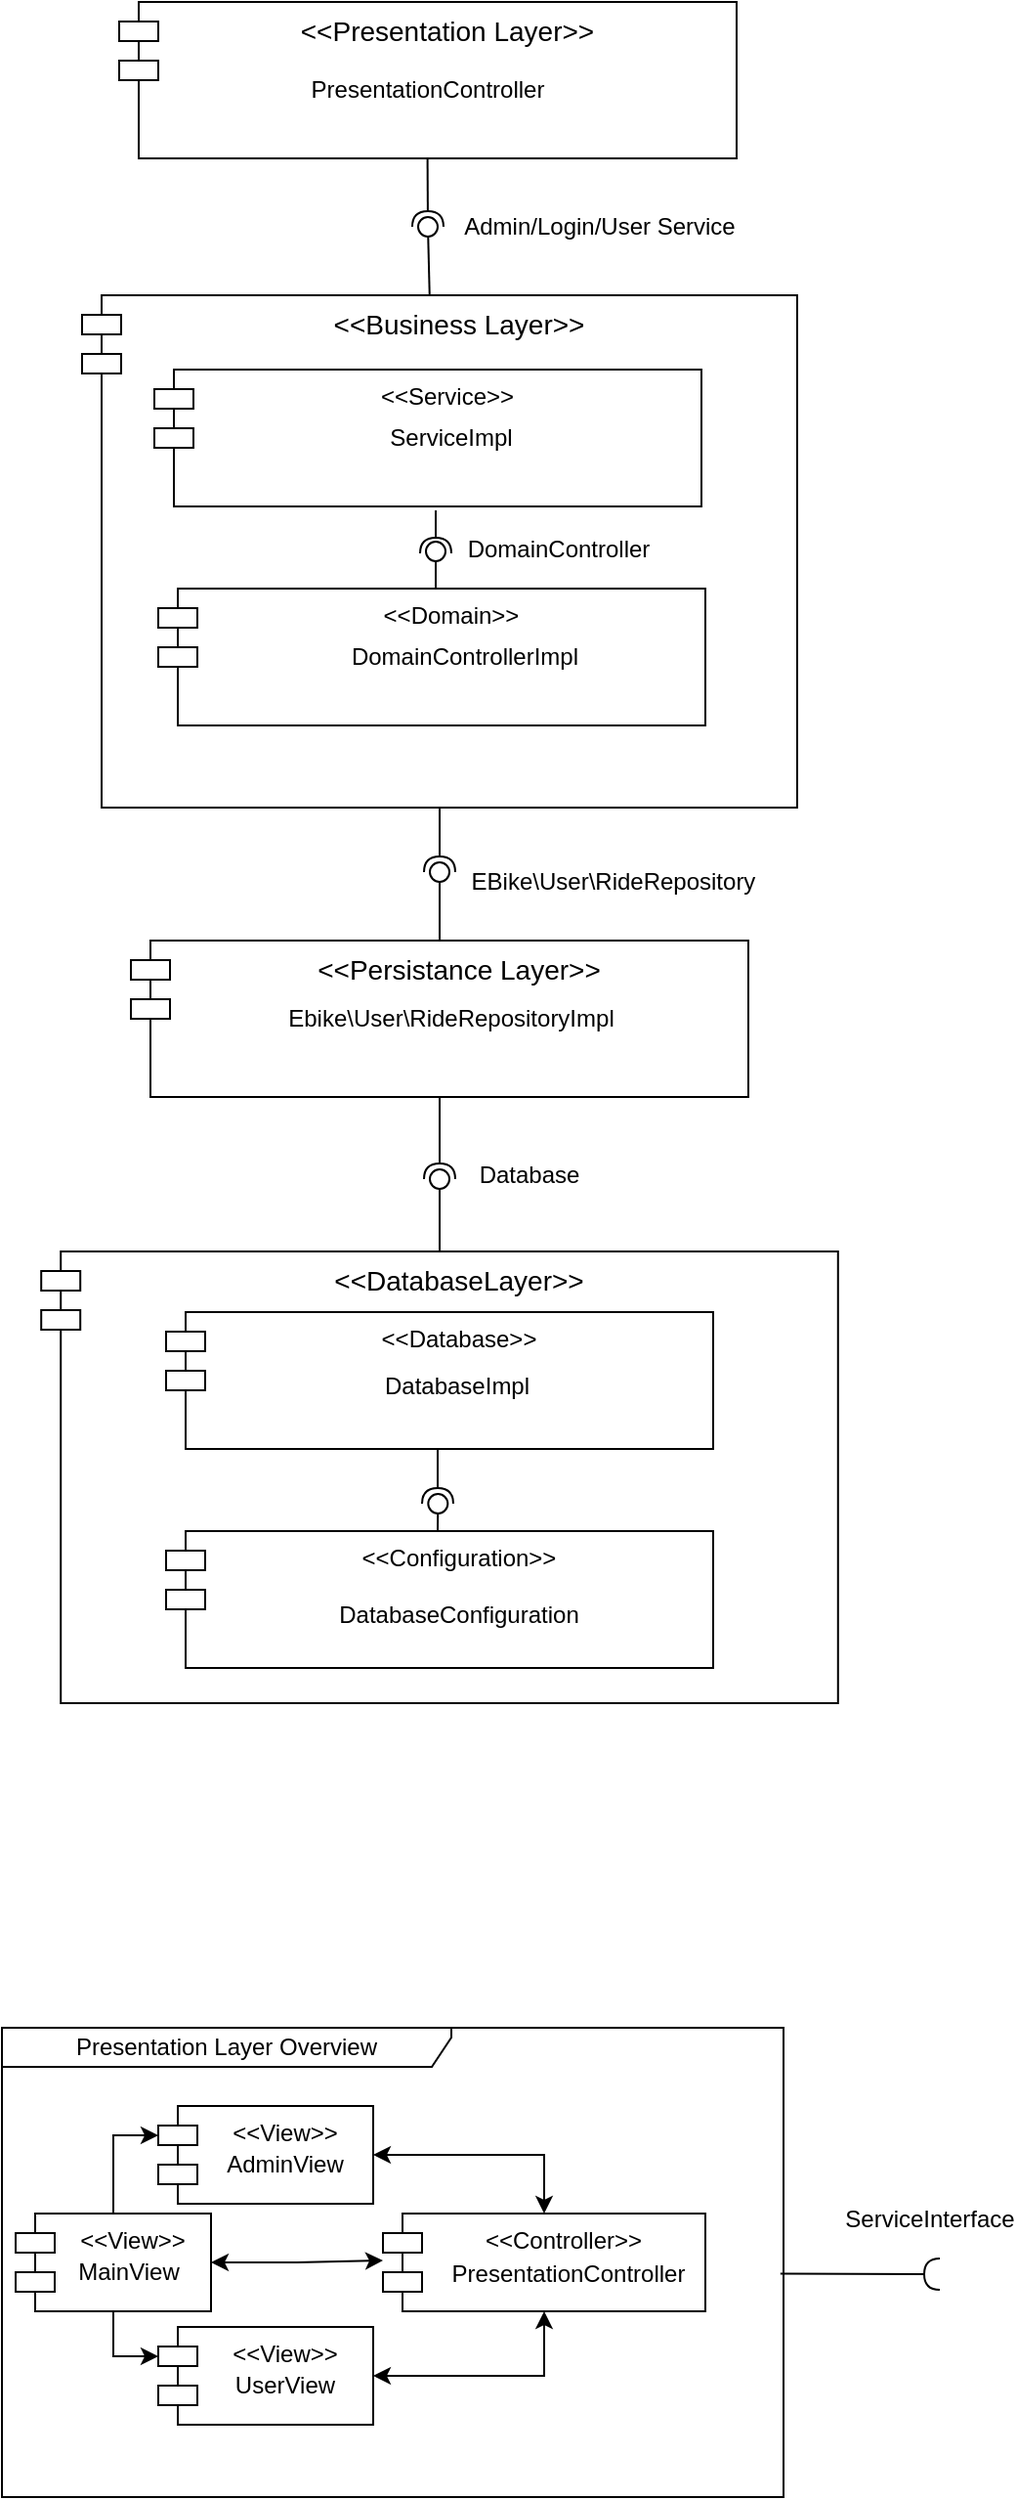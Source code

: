 <mxfile version="24.8.0" pages="2">
  <diagram name="Pagina-1" id="c3PeMlmYhVm_OtVVrb6A">
    <mxGraphModel dx="2049" dy="1180" grid="0" gridSize="10" guides="1" tooltips="1" connect="1" arrows="1" fold="1" page="1" pageScale="1" pageWidth="827" pageHeight="1169" math="0" shadow="0">
      <root>
        <mxCell id="0" />
        <mxCell id="1" parent="0" />
        <mxCell id="GrfyNZvaDYdlivfQ1Pi2-1" value="&lt;font style=&quot;font-size: 14px;&quot;&gt;&amp;lt;&amp;lt;Presentation Layer&amp;gt;&amp;gt;&lt;/font&gt;" style="shape=module;align=left;spacingLeft=20;align=center;verticalAlign=top;whiteSpace=wrap;html=1;" parent="1" vertex="1">
          <mxGeometry x="250" width="316" height="80" as="geometry" />
        </mxCell>
        <mxCell id="GrfyNZvaDYdlivfQ1Pi2-2" value="&lt;font style=&quot;font-size: 14px;&quot;&gt;&amp;lt;&amp;lt;Business Layer&amp;gt;&amp;gt;&lt;/font&gt;" style="shape=module;align=left;spacingLeft=20;align=center;verticalAlign=top;whiteSpace=wrap;html=1;" parent="1" vertex="1">
          <mxGeometry x="231" y="150" width="366" height="262" as="geometry" />
        </mxCell>
        <mxCell id="GrfyNZvaDYdlivfQ1Pi2-7" value="" style="ellipse;whiteSpace=wrap;html=1;align=center;aspect=fixed;fillColor=none;strokeColor=none;resizable=0;perimeter=centerPerimeter;rotatable=0;allowArrows=0;points=[];outlineConnect=1;" parent="1" vertex="1">
          <mxGeometry x="215" y="140" width="10" height="10" as="geometry" />
        </mxCell>
        <mxCell id="GrfyNZvaDYdlivfQ1Pi2-8" value="" style="rounded=0;orthogonalLoop=1;jettySize=auto;html=1;endArrow=halfCircle;endFill=0;endSize=6;strokeWidth=1;sketch=0;exitX=0.5;exitY=1;exitDx=0;exitDy=0;" parent="1" edge="1">
          <mxGeometry relative="1" as="geometry">
            <mxPoint x="407.8" y="80" as="sourcePoint" />
            <mxPoint x="408" y="115" as="targetPoint" />
          </mxGeometry>
        </mxCell>
        <mxCell id="GrfyNZvaDYdlivfQ1Pi2-9" value="" style="rounded=0;orthogonalLoop=1;jettySize=auto;html=1;endArrow=oval;endFill=0;sketch=0;sourcePerimeterSpacing=0;targetPerimeterSpacing=0;endSize=10;exitX=0.486;exitY=0;exitDx=0;exitDy=0;exitPerimeter=0;" parent="1" source="GrfyNZvaDYdlivfQ1Pi2-2" edge="1">
          <mxGeometry relative="1" as="geometry">
            <mxPoint x="440" y="125" as="sourcePoint" />
            <mxPoint x="408" y="115" as="targetPoint" />
          </mxGeometry>
        </mxCell>
        <mxCell id="GrfyNZvaDYdlivfQ1Pi2-10" value="" style="ellipse;whiteSpace=wrap;html=1;align=center;aspect=fixed;fillColor=none;strokeColor=none;resizable=0;perimeter=centerPerimeter;rotatable=0;allowArrows=0;points=[];outlineConnect=1;" parent="1" vertex="1">
          <mxGeometry x="455" y="120" width="10" height="10" as="geometry" />
        </mxCell>
        <mxCell id="GrfyNZvaDYdlivfQ1Pi2-11" value="&lt;font style=&quot;font-size: 14px;&quot;&gt;&amp;lt;&amp;lt;Persistance Layer&amp;gt;&amp;gt;&lt;/font&gt;" style="shape=module;align=left;spacingLeft=20;align=center;verticalAlign=top;whiteSpace=wrap;html=1;" parent="1" vertex="1">
          <mxGeometry x="256" y="480" width="316" height="80" as="geometry" />
        </mxCell>
        <mxCell id="GrfyNZvaDYdlivfQ1Pi2-12" value="&lt;font style=&quot;font-size: 14px;&quot;&gt;&amp;lt;&amp;lt;DatabaseLayer&amp;gt;&amp;gt;&lt;/font&gt;" style="shape=module;align=left;spacingLeft=20;align=center;verticalAlign=top;whiteSpace=wrap;html=1;" parent="1" vertex="1">
          <mxGeometry x="210.1" y="639" width="407.8" height="231" as="geometry" />
        </mxCell>
        <mxCell id="GrfyNZvaDYdlivfQ1Pi2-15" value="" style="rounded=0;orthogonalLoop=1;jettySize=auto;html=1;endArrow=halfCircle;endFill=0;endSize=6;strokeWidth=1;sketch=0;exitX=0.5;exitY=1;exitDx=0;exitDy=0;" parent="1" source="GrfyNZvaDYdlivfQ1Pi2-11" edge="1">
          <mxGeometry relative="1" as="geometry">
            <mxPoint x="480" y="495" as="sourcePoint" />
            <mxPoint x="414" y="602" as="targetPoint" />
            <Array as="points" />
          </mxGeometry>
        </mxCell>
        <mxCell id="GrfyNZvaDYdlivfQ1Pi2-16" value="" style="rounded=0;orthogonalLoop=1;jettySize=auto;html=1;endArrow=oval;endFill=0;sketch=0;sourcePerimeterSpacing=0;targetPerimeterSpacing=0;endSize=10;exitX=0.5;exitY=0;exitDx=0;exitDy=0;" parent="1" source="GrfyNZvaDYdlivfQ1Pi2-12" edge="1">
          <mxGeometry relative="1" as="geometry">
            <mxPoint x="440" y="495" as="sourcePoint" />
            <mxPoint x="414" y="602" as="targetPoint" />
          </mxGeometry>
        </mxCell>
        <mxCell id="GrfyNZvaDYdlivfQ1Pi2-17" value="" style="ellipse;whiteSpace=wrap;html=1;align=center;aspect=fixed;fillColor=none;strokeColor=none;resizable=0;perimeter=centerPerimeter;rotatable=0;allowArrows=0;points=[];outlineConnect=1;" parent="1" vertex="1">
          <mxGeometry x="455" y="490" width="10" height="10" as="geometry" />
        </mxCell>
        <mxCell id="GrfyNZvaDYdlivfQ1Pi2-20" value="" style="ellipse;whiteSpace=wrap;html=1;align=center;aspect=fixed;fillColor=none;strokeColor=none;resizable=0;perimeter=centerPerimeter;rotatable=0;allowArrows=0;points=[];outlineConnect=1;" parent="1" vertex="1">
          <mxGeometry x="305" y="270" width="10" height="10" as="geometry" />
        </mxCell>
        <mxCell id="GrfyNZvaDYdlivfQ1Pi2-22" value="" style="rounded=0;orthogonalLoop=1;jettySize=auto;html=1;endArrow=oval;endFill=0;sketch=0;sourcePerimeterSpacing=0;targetPerimeterSpacing=0;endSize=10;exitX=0.5;exitY=0;exitDx=0;exitDy=0;" parent="1" source="GrfyNZvaDYdlivfQ1Pi2-11" edge="1">
          <mxGeometry relative="1" as="geometry">
            <mxPoint x="500" y="330" as="sourcePoint" />
            <mxPoint x="414" y="445" as="targetPoint" />
          </mxGeometry>
        </mxCell>
        <mxCell id="GrfyNZvaDYdlivfQ1Pi2-23" value="&amp;lt;&amp;lt;Service&amp;gt;&amp;gt;" style="shape=module;align=left;spacingLeft=20;align=center;verticalAlign=top;whiteSpace=wrap;html=1;" parent="1" vertex="1">
          <mxGeometry x="268" y="188" width="280" height="70" as="geometry" />
        </mxCell>
        <mxCell id="GrfyNZvaDYdlivfQ1Pi2-24" value="&amp;lt;&amp;lt;Domain&amp;gt;&amp;gt;" style="shape=module;align=left;spacingLeft=20;align=center;verticalAlign=top;whiteSpace=wrap;html=1;" parent="1" vertex="1">
          <mxGeometry x="270" y="300" width="280" height="70" as="geometry" />
        </mxCell>
        <mxCell id="GrfyNZvaDYdlivfQ1Pi2-25" value="Admin/Login/User Service" style="text;html=1;align=center;verticalAlign=middle;whiteSpace=wrap;rounded=0;" parent="1" vertex="1">
          <mxGeometry x="391" y="100" width="210" height="30" as="geometry" />
        </mxCell>
        <mxCell id="GrfyNZvaDYdlivfQ1Pi2-26" value="PresentationController" style="text;html=1;align=center;verticalAlign=middle;whiteSpace=wrap;rounded=0;" parent="1" vertex="1">
          <mxGeometry x="342" y="30" width="132" height="30" as="geometry" />
        </mxCell>
        <mxCell id="SnBdltg-QybXKME15Al6-5" value="DomainController" style="text;html=1;align=center;verticalAlign=middle;whiteSpace=wrap;rounded=0;" parent="1" vertex="1">
          <mxGeometry x="425" y="270" width="100" height="20" as="geometry" />
        </mxCell>
        <mxCell id="SnBdltg-QybXKME15Al6-6" value="ServiceImpl" style="text;html=1;align=center;verticalAlign=middle;whiteSpace=wrap;rounded=0;" parent="1" vertex="1">
          <mxGeometry x="375" y="208" width="90" height="30" as="geometry" />
        </mxCell>
        <mxCell id="SnBdltg-QybXKME15Al6-8" value="DomainControllerImpl" style="text;html=1;align=center;verticalAlign=middle;whiteSpace=wrap;rounded=0;" parent="1" vertex="1">
          <mxGeometry x="367" y="320" width="120" height="30" as="geometry" />
        </mxCell>
        <mxCell id="SnBdltg-QybXKME15Al6-9" value="EBike\User\RideRepository" style="text;html=1;align=center;verticalAlign=middle;whiteSpace=wrap;rounded=0;" parent="1" vertex="1">
          <mxGeometry x="425" y="435" width="156" height="30" as="geometry" />
        </mxCell>
        <mxCell id="SnBdltg-QybXKME15Al6-10" value="Ebike\User\RideRepositoryImpl" style="text;html=1;align=center;verticalAlign=middle;whiteSpace=wrap;rounded=0;" parent="1" vertex="1">
          <mxGeometry x="334" y="505" width="172" height="30" as="geometry" />
        </mxCell>
        <mxCell id="SnBdltg-QybXKME15Al6-11" value="Database" style="text;html=1;align=center;verticalAlign=middle;whiteSpace=wrap;rounded=0;" parent="1" vertex="1">
          <mxGeometry x="430" y="585" width="60" height="30" as="geometry" />
        </mxCell>
        <mxCell id="SnBdltg-QybXKME15Al6-14" value="Presentation Layer Overview" style="shape=umlFrame;whiteSpace=wrap;html=1;pointerEvents=0;width=230;height=20;" parent="1" vertex="1">
          <mxGeometry x="190" y="1036" width="400" height="240" as="geometry" />
        </mxCell>
        <mxCell id="SnBdltg-QybXKME15Al6-20" style="edgeStyle=orthogonalEdgeStyle;rounded=0;orthogonalLoop=1;jettySize=auto;html=1;exitX=1;exitY=0.5;exitDx=0;exitDy=0;entryX=0.5;entryY=0;entryDx=0;entryDy=0;startArrow=classic;startFill=1;" parent="1" source="SnBdltg-QybXKME15Al6-15" target="SnBdltg-QybXKME15Al6-17" edge="1">
          <mxGeometry relative="1" as="geometry" />
        </mxCell>
        <mxCell id="SnBdltg-QybXKME15Al6-15" value="&amp;lt;&amp;lt;View&amp;gt;&amp;gt;" style="shape=module;align=left;spacingLeft=20;align=center;verticalAlign=top;whiteSpace=wrap;html=1;" parent="1" vertex="1">
          <mxGeometry x="270" y="1076" width="110" height="50" as="geometry" />
        </mxCell>
        <mxCell id="SnBdltg-QybXKME15Al6-21" style="edgeStyle=orthogonalEdgeStyle;rounded=0;orthogonalLoop=1;jettySize=auto;html=1;exitX=1;exitY=0.5;exitDx=0;exitDy=0;entryX=0.5;entryY=1;entryDx=0;entryDy=0;startArrow=classic;startFill=1;" parent="1" source="SnBdltg-QybXKME15Al6-16" target="SnBdltg-QybXKME15Al6-17" edge="1">
          <mxGeometry relative="1" as="geometry" />
        </mxCell>
        <mxCell id="SnBdltg-QybXKME15Al6-16" value="&amp;lt;&amp;lt;View&amp;gt;&amp;gt;" style="shape=module;align=left;spacingLeft=20;align=center;verticalAlign=top;whiteSpace=wrap;html=1;" parent="1" vertex="1">
          <mxGeometry x="270" y="1189" width="110" height="50" as="geometry" />
        </mxCell>
        <mxCell id="SnBdltg-QybXKME15Al6-17" value="&amp;lt;&amp;lt;Controller&amp;gt;&amp;gt;" style="shape=module;align=left;spacingLeft=20;align=center;verticalAlign=top;whiteSpace=wrap;html=1;" parent="1" vertex="1">
          <mxGeometry x="385" y="1131" width="165" height="50" as="geometry" />
        </mxCell>
        <mxCell id="SnBdltg-QybXKME15Al6-18" value="AdminView" style="text;html=1;align=center;verticalAlign=middle;whiteSpace=wrap;rounded=0;" parent="1" vertex="1">
          <mxGeometry x="305" y="1096" width="60" height="20" as="geometry" />
        </mxCell>
        <mxCell id="SnBdltg-QybXKME15Al6-19" value="UserView" style="text;html=1;align=center;verticalAlign=middle;whiteSpace=wrap;rounded=0;" parent="1" vertex="1">
          <mxGeometry x="305" y="1209" width="60" height="20" as="geometry" />
        </mxCell>
        <mxCell id="SnBdltg-QybXKME15Al6-22" value="PresentationController" style="text;html=1;align=center;verticalAlign=middle;whiteSpace=wrap;rounded=0;" parent="1" vertex="1">
          <mxGeometry x="412" y="1148.5" width="136" height="27.5" as="geometry" />
        </mxCell>
        <mxCell id="SnBdltg-QybXKME15Al6-23" value="" style="rounded=0;orthogonalLoop=1;jettySize=auto;html=1;endArrow=halfCircle;endFill=0;endSize=6;strokeWidth=1;sketch=0;exitX=0.996;exitY=0.524;exitDx=0;exitDy=0;exitPerimeter=0;" parent="1" source="SnBdltg-QybXKME15Al6-14" edge="1">
          <mxGeometry relative="1" as="geometry">
            <mxPoint x="710" y="1131" as="sourcePoint" />
            <mxPoint x="670" y="1162" as="targetPoint" />
          </mxGeometry>
        </mxCell>
        <mxCell id="83ZFZFlEOQy8HvO4o5qj-2" value="" style="rounded=0;orthogonalLoop=1;jettySize=auto;html=1;endArrow=halfCircle;endFill=0;endSize=6;strokeWidth=1;sketch=0;exitX=0.5;exitY=1;exitDx=0;exitDy=0;" edge="1" parent="1">
          <mxGeometry relative="1" as="geometry">
            <mxPoint x="412" y="260" as="sourcePoint" />
            <mxPoint x="412" y="282" as="targetPoint" />
          </mxGeometry>
        </mxCell>
        <mxCell id="83ZFZFlEOQy8HvO4o5qj-3" value="" style="rounded=0;orthogonalLoop=1;jettySize=auto;html=1;endArrow=oval;endFill=0;sketch=0;sourcePerimeterSpacing=0;targetPerimeterSpacing=0;endSize=10;exitX=0.5;exitY=0;exitDx=0;exitDy=0;" edge="1" parent="1">
          <mxGeometry relative="1" as="geometry">
            <mxPoint x="412" y="300" as="sourcePoint" />
            <mxPoint x="412" y="281" as="targetPoint" />
          </mxGeometry>
        </mxCell>
        <mxCell id="83ZFZFlEOQy8HvO4o5qj-6" value="&lt;font style=&quot;font-size: 12px;&quot;&gt;&amp;lt;&amp;lt;Configuration&amp;gt;&amp;gt;&lt;/font&gt;&lt;div style=&quot;&quot;&gt;&lt;font style=&quot;font-size: 12px;&quot;&gt;&lt;br&gt;&lt;/font&gt;&lt;/div&gt;&lt;div style=&quot;&quot;&gt;&lt;font style=&quot;font-size: 12px;&quot;&gt;DatabaseConfiguration&lt;/font&gt;&lt;/div&gt;" style="shape=module;align=left;spacingLeft=20;align=center;verticalAlign=top;whiteSpace=wrap;html=1;" vertex="1" parent="1">
          <mxGeometry x="274" y="782" width="280" height="70" as="geometry" />
        </mxCell>
        <mxCell id="83ZFZFlEOQy8HvO4o5qj-10" value="" style="rounded=0;orthogonalLoop=1;jettySize=auto;html=1;endArrow=halfCircle;endFill=0;endSize=6;strokeWidth=1;sketch=0;exitX=0.5;exitY=1;exitDx=0;exitDy=0;" edge="1" parent="1" source="GrfyNZvaDYdlivfQ1Pi2-2">
          <mxGeometry relative="1" as="geometry">
            <mxPoint x="500" y="250" as="sourcePoint" />
            <mxPoint x="414" y="445" as="targetPoint" />
          </mxGeometry>
        </mxCell>
        <mxCell id="83ZFZFlEOQy8HvO4o5qj-11" value="" style="rounded=0;orthogonalLoop=1;jettySize=auto;html=1;endArrow=oval;endFill=0;sketch=0;sourcePerimeterSpacing=0;targetPerimeterSpacing=0;endSize=10;exitX=0.5;exitY=0;exitDx=0;exitDy=0;" edge="1" parent="1">
          <mxGeometry relative="1" as="geometry">
            <mxPoint x="413" y="782" as="sourcePoint" />
            <mxPoint x="413.16" y="768" as="targetPoint" />
          </mxGeometry>
        </mxCell>
        <mxCell id="83ZFZFlEOQy8HvO4o5qj-14" value="&amp;lt;&amp;lt;Database&amp;gt;&amp;gt;" style="shape=module;align=left;spacingLeft=20;align=center;verticalAlign=top;whiteSpace=wrap;html=1;" vertex="1" parent="1">
          <mxGeometry x="274" y="670" width="280" height="70" as="geometry" />
        </mxCell>
        <mxCell id="83ZFZFlEOQy8HvO4o5qj-15" value="" style="rounded=0;orthogonalLoop=1;jettySize=auto;html=1;endArrow=halfCircle;endFill=0;endSize=6;strokeWidth=1;sketch=0;" edge="1" parent="1">
          <mxGeometry relative="1" as="geometry">
            <mxPoint x="413" y="740" as="sourcePoint" />
            <mxPoint x="413" y="768" as="targetPoint" />
            <Array as="points" />
          </mxGeometry>
        </mxCell>
        <mxCell id="83ZFZFlEOQy8HvO4o5qj-16" value="DatabaseImpl" style="text;html=1;align=center;verticalAlign=middle;whiteSpace=wrap;rounded=0;" vertex="1" parent="1">
          <mxGeometry x="393" y="693" width="60" height="30" as="geometry" />
        </mxCell>
        <mxCell id="83ZFZFlEOQy8HvO4o5qj-17" value="&amp;lt;&amp;lt;View&amp;gt;&amp;gt;" style="shape=module;align=left;spacingLeft=20;align=center;verticalAlign=top;whiteSpace=wrap;html=1;" vertex="1" parent="1">
          <mxGeometry x="197" y="1131" width="100" height="50" as="geometry" />
        </mxCell>
        <mxCell id="83ZFZFlEOQy8HvO4o5qj-18" value="MainView" style="text;html=1;align=center;verticalAlign=middle;whiteSpace=wrap;rounded=0;" vertex="1" parent="1">
          <mxGeometry x="225" y="1146" width="60" height="30" as="geometry" />
        </mxCell>
        <mxCell id="83ZFZFlEOQy8HvO4o5qj-21" style="edgeStyle=orthogonalEdgeStyle;rounded=0;orthogonalLoop=1;jettySize=auto;html=1;endArrow=classic;endFill=1;startArrow=classic;startFill=1;" edge="1" parent="1" source="83ZFZFlEOQy8HvO4o5qj-17">
          <mxGeometry relative="1" as="geometry">
            <mxPoint x="385" y="1155" as="targetPoint" />
          </mxGeometry>
        </mxCell>
        <mxCell id="83ZFZFlEOQy8HvO4o5qj-22" style="edgeStyle=orthogonalEdgeStyle;rounded=0;orthogonalLoop=1;jettySize=auto;html=1;entryX=0;entryY=0;entryDx=0;entryDy=15;entryPerimeter=0;" edge="1" parent="1" source="83ZFZFlEOQy8HvO4o5qj-17" target="SnBdltg-QybXKME15Al6-15">
          <mxGeometry relative="1" as="geometry" />
        </mxCell>
        <mxCell id="83ZFZFlEOQy8HvO4o5qj-24" style="edgeStyle=orthogonalEdgeStyle;rounded=0;orthogonalLoop=1;jettySize=auto;html=1;entryX=0;entryY=0;entryDx=0;entryDy=15;entryPerimeter=0;" edge="1" parent="1" source="83ZFZFlEOQy8HvO4o5qj-17" target="SnBdltg-QybXKME15Al6-16">
          <mxGeometry relative="1" as="geometry" />
        </mxCell>
        <mxCell id="83ZFZFlEOQy8HvO4o5qj-25" value="ServiceInterface" style="text;html=1;align=center;verticalAlign=middle;whiteSpace=wrap;rounded=0;" vertex="1" parent="1">
          <mxGeometry x="635" y="1118.5" width="60" height="30" as="geometry" />
        </mxCell>
      </root>
    </mxGraphModel>
  </diagram>
  <diagram id="l8BSbbawQsfUxA45AEC7" name="Pagina-2">
    <mxGraphModel dx="1235" dy="655" grid="0" gridSize="10" guides="1" tooltips="1" connect="1" arrows="1" fold="1" page="1" pageScale="1" pageWidth="827" pageHeight="1169" math="0" shadow="0">
      <root>
        <mxCell id="0" />
        <mxCell id="1" parent="0" />
        <mxCell id="5e6Cy8_qdP70tfMI_Fxi-5" value="" style="verticalLabelPosition=bottom;verticalAlign=top;html=1;shape=hexagon;perimeter=hexagonPerimeter2;arcSize=6;size=0.27;rotation=90;rounded=1;fillColor=#dae8fc;strokeColor=#6c8ebf;" parent="1" vertex="1">
          <mxGeometry x="221.33" y="-179.62" width="382.12" height="812.35" as="geometry" />
        </mxCell>
        <mxCell id="xdu60dgik_DpMoB7qfmR-3" value="" style="verticalLabelPosition=bottom;verticalAlign=top;html=1;shape=hexagon;perimeter=hexagonPerimeter2;arcSize=6;size=0.27;rotation=-90;rounded=1;fillColor=#d5e8d4;strokeColor=#82b366;" parent="1" vertex="1">
          <mxGeometry x="273.78" y="9.43" width="279.63" height="434.26" as="geometry" />
        </mxCell>
        <mxCell id="5e6Cy8_qdP70tfMI_Fxi-6" value="" style="verticalLabelPosition=bottom;verticalAlign=top;html=1;shape=hexagon;perimeter=hexagonPerimeter2;arcSize=6;size=0.27;rotation=90;fillColor=#f8cecc;strokeColor=#b85450;rounded=1;" parent="1" vertex="1">
          <mxGeometry x="315.5" y="64.5" width="196.19" height="320.83" as="geometry" />
        </mxCell>
        <mxCell id="5e6Cy8_qdP70tfMI_Fxi-7" value="Domain" style="text;html=1;align=center;verticalAlign=middle;whiteSpace=wrap;rounded=0;" parent="1" vertex="1">
          <mxGeometry x="383.6" y="130" width="60" height="30" as="geometry" />
        </mxCell>
        <mxCell id="xdu60dgik_DpMoB7qfmR-1" value="&amp;lt;&amp;lt;Domain&amp;gt;&amp;gt;" style="shape=module;align=left;spacingLeft=20;align=center;verticalAlign=top;whiteSpace=wrap;html=1;" parent="1" vertex="1">
          <mxGeometry x="370" y="203" width="100" height="50" as="geometry" />
        </mxCell>
        <mxCell id="xdu60dgik_DpMoB7qfmR-2" value="Domain" style="text;html=1;align=center;verticalAlign=middle;whiteSpace=wrap;rounded=0;" parent="1" vertex="1">
          <mxGeometry x="400" y="220" width="60" height="23" as="geometry" />
        </mxCell>
        <mxCell id="xdu60dgik_DpMoB7qfmR-4" value="Application" style="text;html=1;align=center;verticalAlign=middle;whiteSpace=wrap;rounded=0;" parent="1" vertex="1">
          <mxGeometry x="389.3" y="90" width="60" height="30" as="geometry" />
        </mxCell>
        <mxCell id="xdu60dgik_DpMoB7qfmR-5" value="Infrastructure" style="text;html=1;align=center;verticalAlign=middle;whiteSpace=wrap;rounded=0;" parent="1" vertex="1">
          <mxGeometry x="374.6" y="40" width="78" height="30" as="geometry" />
        </mxCell>
        <mxCell id="fMfReAXOut_ZUWQkNyzk-4" value="" style="rounded=0;whiteSpace=wrap;html=1;" parent="1" vertex="1">
          <mxGeometry x="240" y="260" width="70" height="30" as="geometry" />
        </mxCell>
        <mxCell id="fMfReAXOut_ZUWQkNyzk-5" value="&amp;lt;&amp;lt;Port&amp;gt;&amp;gt;" style="text;html=1;align=center;verticalAlign=middle;whiteSpace=wrap;rounded=0;" parent="1" vertex="1">
          <mxGeometry x="245" y="260" width="60" height="18.44" as="geometry" />
        </mxCell>
        <mxCell id="fMfReAXOut_ZUWQkNyzk-6" value="LoginPort" style="text;html=1;align=center;verticalAlign=middle;whiteSpace=wrap;rounded=0;" parent="1" vertex="1">
          <mxGeometry x="232.5" y="270" width="85" height="20" as="geometry" />
        </mxCell>
        <mxCell id="Nb3YqzTf6RpgEYNNnN5U-3" value="" style="rounded=0;whiteSpace=wrap;html=1;" vertex="1" parent="1">
          <mxGeometry x="240" y="209.91" width="70" height="30" as="geometry" />
        </mxCell>
        <mxCell id="Nb3YqzTf6RpgEYNNnN5U-4" value="&amp;lt;&amp;lt;Port&amp;gt;&amp;gt;" style="text;html=1;align=center;verticalAlign=middle;whiteSpace=wrap;rounded=0;" vertex="1" parent="1">
          <mxGeometry x="245" y="209.91" width="60" height="18.44" as="geometry" />
        </mxCell>
        <mxCell id="Nb3YqzTf6RpgEYNNnN5U-5" value="UserPort" style="text;html=1;align=center;verticalAlign=middle;whiteSpace=wrap;rounded=0;" vertex="1" parent="1">
          <mxGeometry x="232.5" y="219.91" width="85" height="20" as="geometry" />
        </mxCell>
        <mxCell id="Nb3YqzTf6RpgEYNNnN5U-6" value="" style="rounded=0;whiteSpace=wrap;html=1;" vertex="1" parent="1">
          <mxGeometry x="240" y="160" width="70" height="30" as="geometry" />
        </mxCell>
        <mxCell id="Nb3YqzTf6RpgEYNNnN5U-7" value="&amp;lt;&amp;lt;Port&amp;gt;&amp;gt;" style="text;html=1;align=center;verticalAlign=middle;whiteSpace=wrap;rounded=0;" vertex="1" parent="1">
          <mxGeometry x="245" y="160" width="60" height="18.44" as="geometry" />
        </mxCell>
        <mxCell id="Nb3YqzTf6RpgEYNNnN5U-8" value="AdminPort" style="text;html=1;align=center;verticalAlign=middle;whiteSpace=wrap;rounded=0;" vertex="1" parent="1">
          <mxGeometry x="232.5" y="170" width="85" height="20" as="geometry" />
        </mxCell>
        <mxCell id="Nb3YqzTf6RpgEYNNnN5U-9" value="" style="rounded=0;whiteSpace=wrap;html=1;" vertex="1" parent="1">
          <mxGeometry x="510" y="261.56" width="90" height="30" as="geometry" />
        </mxCell>
        <mxCell id="Nb3YqzTf6RpgEYNNnN5U-10" value="&amp;lt;&amp;lt;Port&amp;gt;&amp;gt;" style="text;html=1;align=center;verticalAlign=middle;whiteSpace=wrap;rounded=0;" vertex="1" parent="1">
          <mxGeometry x="524.19" y="261.56" width="60" height="18.44" as="geometry" />
        </mxCell>
        <mxCell id="Nb3YqzTf6RpgEYNNnN5U-11" value="RideRepository" style="text;html=1;align=center;verticalAlign=middle;whiteSpace=wrap;rounded=0;" vertex="1" parent="1">
          <mxGeometry x="511.69" y="271.56" width="85" height="20" as="geometry" />
        </mxCell>
        <mxCell id="Nb3YqzTf6RpgEYNNnN5U-12" value="" style="rounded=0;whiteSpace=wrap;html=1;" vertex="1" parent="1">
          <mxGeometry x="510" y="211.47" width="90" height="30" as="geometry" />
        </mxCell>
        <mxCell id="Nb3YqzTf6RpgEYNNnN5U-13" value="&amp;lt;&amp;lt;Port&amp;gt;&amp;gt;" style="text;html=1;align=center;verticalAlign=middle;whiteSpace=wrap;rounded=0;" vertex="1" parent="1">
          <mxGeometry x="524.19" y="211.47" width="60" height="18.44" as="geometry" />
        </mxCell>
        <mxCell id="Nb3YqzTf6RpgEYNNnN5U-14" value="UserRepository" style="text;html=1;align=center;verticalAlign=middle;whiteSpace=wrap;rounded=0;" vertex="1" parent="1">
          <mxGeometry x="511.69" y="221.47" width="85" height="20" as="geometry" />
        </mxCell>
        <mxCell id="Nb3YqzTf6RpgEYNNnN5U-30" style="rounded=0;orthogonalLoop=1;jettySize=auto;html=1;exitX=1;exitY=0.5;exitDx=0;exitDy=0;entryX=0;entryY=0.25;entryDx=0;entryDy=0;strokeColor=default;startArrow=classic;startFill=1;endArrow=none;endFill=0;" edge="1" parent="1" source="Nb3YqzTf6RpgEYNNnN5U-15" target="Nb3YqzTf6RpgEYNNnN5U-28">
          <mxGeometry relative="1" as="geometry" />
        </mxCell>
        <mxCell id="Nb3YqzTf6RpgEYNNnN5U-15" value="" style="rounded=0;whiteSpace=wrap;html=1;" vertex="1" parent="1">
          <mxGeometry x="510" y="161.56" width="90" height="30" as="geometry" />
        </mxCell>
        <mxCell id="Nb3YqzTf6RpgEYNNnN5U-16" value="&amp;lt;&amp;lt;Port&amp;gt;&amp;gt;" style="text;html=1;align=center;verticalAlign=middle;whiteSpace=wrap;rounded=0;" vertex="1" parent="1">
          <mxGeometry x="524.19" y="161.56" width="60" height="18.44" as="geometry" />
        </mxCell>
        <mxCell id="Nb3YqzTf6RpgEYNNnN5U-17" value="EBikeRepository" style="text;html=1;align=center;verticalAlign=middle;whiteSpace=wrap;rounded=0;" vertex="1" parent="1">
          <mxGeometry x="511.69" y="171.56" width="85" height="20" as="geometry" />
        </mxCell>
        <mxCell id="Nb3YqzTf6RpgEYNNnN5U-19" style="rounded=0;orthogonalLoop=1;jettySize=auto;html=1;exitX=1;exitY=0.5;exitDx=0;exitDy=0;entryX=0;entryY=0.5;entryDx=0;entryDy=0;" edge="1" parent="1" source="Nb3YqzTf6RpgEYNNnN5U-18" target="Nb3YqzTf6RpgEYNNnN5U-8">
          <mxGeometry relative="1" as="geometry" />
        </mxCell>
        <mxCell id="Nb3YqzTf6RpgEYNNnN5U-20" style="rounded=0;orthogonalLoop=1;jettySize=auto;html=1;exitX=1;exitY=0.5;exitDx=0;exitDy=0;entryX=0;entryY=0.25;entryDx=0;entryDy=0;" edge="1" parent="1" source="Nb3YqzTf6RpgEYNNnN5U-18" target="Nb3YqzTf6RpgEYNNnN5U-5">
          <mxGeometry relative="1" as="geometry" />
        </mxCell>
        <mxCell id="Nb3YqzTf6RpgEYNNnN5U-21" style="rounded=0;orthogonalLoop=1;jettySize=auto;html=1;exitX=1;exitY=0.5;exitDx=0;exitDy=0;entryX=0;entryY=0.25;entryDx=0;entryDy=0;" edge="1" parent="1" source="Nb3YqzTf6RpgEYNNnN5U-18" target="fMfReAXOut_ZUWQkNyzk-6">
          <mxGeometry relative="1" as="geometry" />
        </mxCell>
        <mxCell id="Nb3YqzTf6RpgEYNNnN5U-18" value="&amp;lt;&amp;lt;Adapter&amp;gt;&amp;gt;" style="shape=module;align=left;spacingLeft=20;align=center;verticalAlign=top;whiteSpace=wrap;html=1;" vertex="1" parent="1">
          <mxGeometry x="30" y="199.91" width="120" height="50" as="geometry" />
        </mxCell>
        <mxCell id="Nb3YqzTf6RpgEYNNnN5U-22" value="ViewAdapter" style="text;html=1;align=center;verticalAlign=middle;whiteSpace=wrap;rounded=0;" vertex="1" parent="1">
          <mxGeometry x="60" y="216.5" width="80" height="23.5" as="geometry" />
        </mxCell>
        <mxCell id="Nb3YqzTf6RpgEYNNnN5U-25" style="edgeStyle=orthogonalEdgeStyle;rounded=0;orthogonalLoop=1;jettySize=auto;html=1;exitX=0.5;exitY=0;exitDx=0;exitDy=0;endArrow=none;endFill=0;entryX=0.5;entryY=1;entryDx=0;entryDy=0;" edge="1" parent="1" source="Nb3YqzTf6RpgEYNNnN5U-24" target="Nb3YqzTf6RpgEYNNnN5U-18">
          <mxGeometry relative="1" as="geometry">
            <mxPoint x="40" y="450" as="targetPoint" />
          </mxGeometry>
        </mxCell>
        <mxCell id="Nb3YqzTf6RpgEYNNnN5U-24" value="" style="ellipse;whiteSpace=wrap;html=1;aspect=fixed;" vertex="1" parent="1">
          <mxGeometry x="70" y="443.69" width="40" height="40" as="geometry" />
        </mxCell>
        <mxCell id="Nb3YqzTf6RpgEYNNnN5U-26" value="PresentationController" style="text;html=1;align=center;verticalAlign=middle;whiteSpace=wrap;rounded=0;" vertex="1" parent="1">
          <mxGeometry x="130" y="430" width="60" height="30" as="geometry" />
        </mxCell>
        <mxCell id="Nb3YqzTf6RpgEYNNnN5U-40" style="rounded=0;orthogonalLoop=1;jettySize=auto;html=1;exitX=0.5;exitY=0;exitDx=0;exitDy=0;entryX=0.5;entryY=1;entryDx=0;entryDy=0;startArrow=classic;startFill=1;endArrow=classicThin;endFill=1;" edge="1" parent="1" source="Nb3YqzTf6RpgEYNNnN5U-37" target="Nb3YqzTf6RpgEYNNnN5U-27">
          <mxGeometry relative="1" as="geometry" />
        </mxCell>
        <mxCell id="Nb3YqzTf6RpgEYNNnN5U-35" style="edgeStyle=orthogonalEdgeStyle;rounded=0;orthogonalLoop=1;jettySize=auto;html=1;exitX=1;exitY=0.5;exitDx=0;exitDy=0;entryX=0.068;entryY=0.62;entryDx=0;entryDy=0;entryPerimeter=0;startArrow=classic;startFill=1;endArrow=none;endFill=0;" edge="1" parent="1" source="Nb3YqzTf6RpgEYNNnN5U-9" target="Nb3YqzTf6RpgEYNNnN5U-33">
          <mxGeometry relative="1" as="geometry" />
        </mxCell>
        <mxCell id="Nb3YqzTf6RpgEYNNnN5U-36" style="edgeStyle=orthogonalEdgeStyle;rounded=0;orthogonalLoop=1;jettySize=auto;html=1;exitX=1;exitY=0.5;exitDx=0;exitDy=0;entryX=0.06;entryY=0.629;entryDx=0;entryDy=0;entryPerimeter=0;startArrow=classic;startFill=1;endArrow=none;endFill=0;" edge="1" parent="1" source="Nb3YqzTf6RpgEYNNnN5U-12" target="Nb3YqzTf6RpgEYNNnN5U-31">
          <mxGeometry relative="1" as="geometry" />
        </mxCell>
        <mxCell id="Nb3YqzTf6RpgEYNNnN5U-37" value="" style="shape=module;align=left;spacingLeft=20;align=center;verticalAlign=top;whiteSpace=wrap;html=1;" vertex="1" parent="1">
          <mxGeometry x="701" y="433.19" width="100" height="50" as="geometry" />
        </mxCell>
        <mxCell id="Nb3YqzTf6RpgEYNNnN5U-38" value="" style="shape=module;align=left;spacingLeft=20;align=center;verticalAlign=top;whiteSpace=wrap;html=1;" vertex="1" parent="1">
          <mxGeometry x="694" y="437.88" width="100" height="50" as="geometry" />
        </mxCell>
        <mxCell id="Nb3YqzTf6RpgEYNNnN5U-39" value="&amp;lt;&amp;lt;Database&amp;gt;&amp;gt;" style="shape=module;align=left;spacingLeft=20;align=center;verticalAlign=top;whiteSpace=wrap;html=1;" vertex="1" parent="1">
          <mxGeometry x="684" y="444.19" width="100" height="50" as="geometry" />
        </mxCell>
        <mxCell id="Nb3YqzTf6RpgEYNNnN5U-27" value="&amp;lt;&amp;lt;Adapter&amp;gt;&amp;gt;" style="shape=module;align=left;spacingLeft=20;align=center;verticalAlign=top;whiteSpace=wrap;html=1;" vertex="1" parent="1">
          <mxGeometry x="670" y="147.67" width="160" height="46.22" as="geometry" />
        </mxCell>
        <mxCell id="Nb3YqzTf6RpgEYNNnN5U-28" value="EBikeRepositoryAdapter" style="text;html=1;align=center;verticalAlign=middle;whiteSpace=wrap;rounded=0;" vertex="1" parent="1">
          <mxGeometry x="690" y="171.56" width="146" height="18.41" as="geometry" />
        </mxCell>
        <mxCell id="Nb3YqzTf6RpgEYNNnN5U-31" value="&amp;lt;&amp;lt;Adapter&amp;gt;&amp;gt;" style="shape=module;align=left;spacingLeft=20;align=center;verticalAlign=top;whiteSpace=wrap;html=1;" vertex="1" parent="1">
          <mxGeometry x="670" y="198.1" width="160" height="44" as="geometry" />
        </mxCell>
        <mxCell id="Nb3YqzTf6RpgEYNNnN5U-32" value="RideRepositoryAdapter" style="text;html=1;align=center;verticalAlign=middle;whiteSpace=wrap;rounded=0;" vertex="1" parent="1">
          <mxGeometry x="684" y="223.69" width="146" height="18.41" as="geometry" />
        </mxCell>
        <mxCell id="Nb3YqzTf6RpgEYNNnN5U-33" value="&amp;lt;&amp;lt;Adapter&amp;gt;&amp;gt;" style="shape=module;align=left;spacingLeft=20;align=center;verticalAlign=top;whiteSpace=wrap;html=1;" vertex="1" parent="1">
          <mxGeometry x="670" y="249.91" width="160" height="44" as="geometry" />
        </mxCell>
        <mxCell id="Nb3YqzTf6RpgEYNNnN5U-34" value="UserRepositoryAdapter" style="text;html=1;align=center;verticalAlign=middle;whiteSpace=wrap;rounded=0;" vertex="1" parent="1">
          <mxGeometry x="684" y="273.78" width="146" height="18.41" as="geometry" />
        </mxCell>
      </root>
    </mxGraphModel>
  </diagram>
</mxfile>
